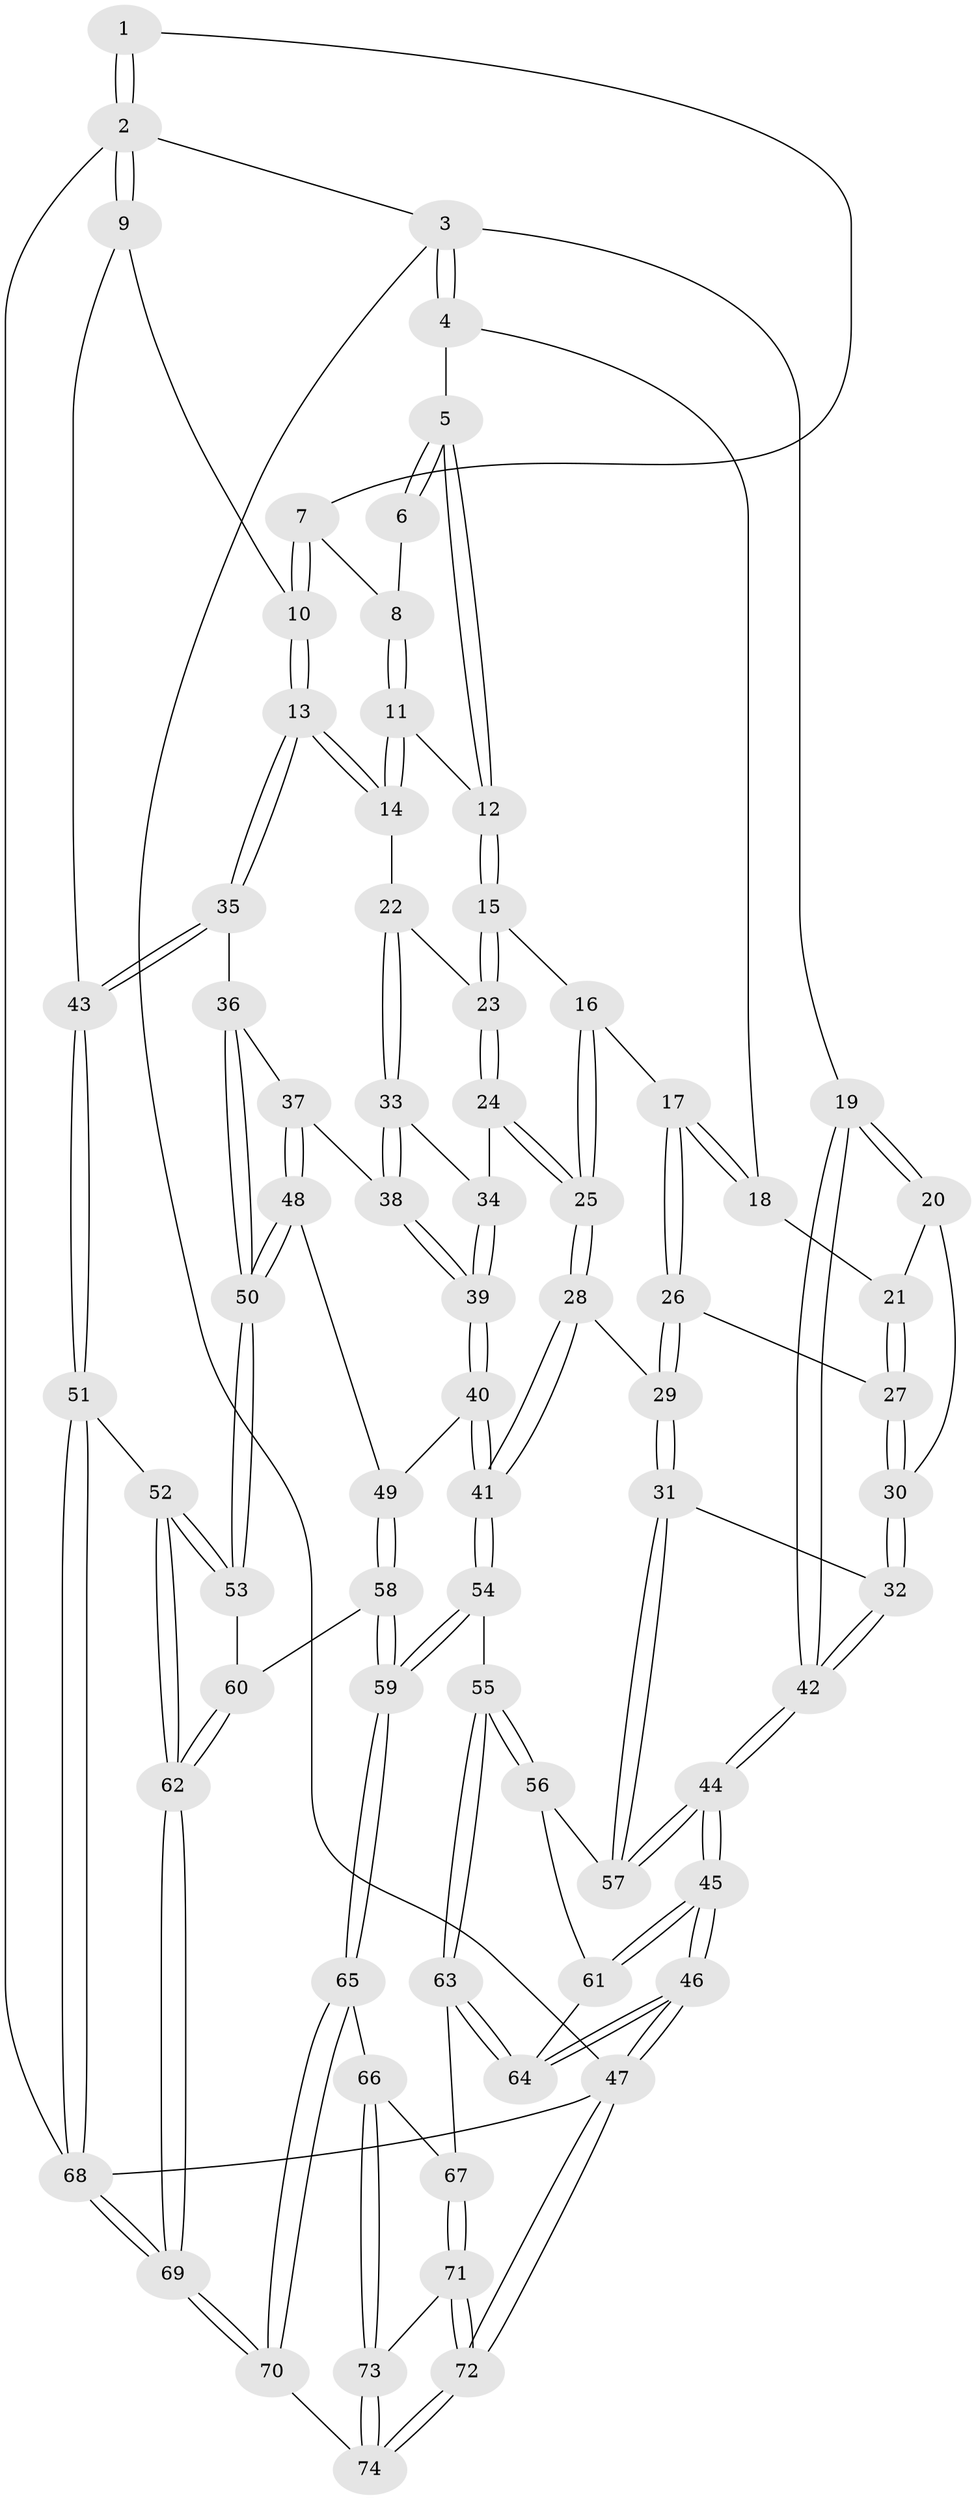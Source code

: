 // coarse degree distribution, {3: 0.09803921568627451, 6: 0.13725490196078433, 5: 0.37254901960784315, 4: 0.39215686274509803}
// Generated by graph-tools (version 1.1) at 2025/52/02/27/25 19:52:39]
// undirected, 74 vertices, 182 edges
graph export_dot {
graph [start="1"]
  node [color=gray90,style=filled];
  1 [pos="+1+0"];
  2 [pos="+1+0"];
  3 [pos="+0+0"];
  4 [pos="+0.24465744954037097+0"];
  5 [pos="+0.37268981293801584+0"];
  6 [pos="+0.5148372300329229+0"];
  7 [pos="+0.8125982304946605+0.040875046561063756"];
  8 [pos="+0.6862813048981743+0.09076688482789054"];
  9 [pos="+1+0.06507410686503345"];
  10 [pos="+0.8403020952255638+0.19182867366724704"];
  11 [pos="+0.6790996049084352+0.101511386146815"];
  12 [pos="+0.4419645513319267+0.05792151287501228"];
  13 [pos="+0.7924138407416823+0.30760075127636655"];
  14 [pos="+0.6583420650948991+0.2298965473607309"];
  15 [pos="+0.4490013944233208+0.11286128550621012"];
  16 [pos="+0.3061544548857412+0.21853187991190615"];
  17 [pos="+0.24755881138208533+0.21591465529027776"];
  18 [pos="+0.22751834839336887+0"];
  19 [pos="+0+0"];
  20 [pos="+0.04256603083614303+0.2078161974416987"];
  21 [pos="+0.13058866524888035+0.21253288680881313"];
  22 [pos="+0.5700362085104683+0.23700737281105866"];
  23 [pos="+0.4881239864658697+0.1910077570991597"];
  24 [pos="+0.411043743999978+0.30606383725673053"];
  25 [pos="+0.3718004007796029+0.3472006266989517"];
  26 [pos="+0.20835318501126496+0.25451222984288474"];
  27 [pos="+0.17229886401808336+0.23937198272263985"];
  28 [pos="+0.3394520413187811+0.4245928454664971"];
  29 [pos="+0.234137544633037+0.43851097663135113"];
  30 [pos="+0.07454567160898289+0.34225898782766906"];
  31 [pos="+0.22305796076187454+0.44648583958388627"];
  32 [pos="+0.07755187342889118+0.39328565240610963"];
  33 [pos="+0.5677169678248881+0.25419758637558343"];
  34 [pos="+0.5220633733484857+0.3600884398703797"];
  35 [pos="+0.8017828400953231+0.3323519685777919"];
  36 [pos="+0.7359828910037551+0.3913917273790071"];
  37 [pos="+0.6393836202453371+0.42618217911216233"];
  38 [pos="+0.6163738785587828+0.42706547766496133"];
  39 [pos="+0.5106032026781827+0.4729402628615745"];
  40 [pos="+0.48174524680316716+0.5018832927057657"];
  41 [pos="+0.46664421195389194+0.5051775523854131"];
  42 [pos="+0+0.46352360395601483"];
  43 [pos="+1+0.5029132573339682"];
  44 [pos="+0+0.5198297052629106"];
  45 [pos="+0+0.677374242413641"];
  46 [pos="+0+1"];
  47 [pos="+0+1"];
  48 [pos="+0.6706142596674207+0.5847886055913972"];
  49 [pos="+0.5676321870282856+0.5610500218395672"];
  50 [pos="+0.7111841402460463+0.6073735990510157"];
  51 [pos="+1+0.5355254723330743"];
  52 [pos="+0.9150678890675795+0.6177079995955078"];
  53 [pos="+0.7310488826372458+0.6330479700019314"];
  54 [pos="+0.41797460447070167+0.6719561119738854"];
  55 [pos="+0.30814795613548734+0.6916573187104169"];
  56 [pos="+0.18864528913372366+0.6210704385053178"];
  57 [pos="+0.1829652664733742+0.5863227050878835"];
  58 [pos="+0.5717805680840179+0.7292368788555118"];
  59 [pos="+0.516612191094622+0.7828015818694495"];
  60 [pos="+0.7142535975661514+0.6609847302907009"];
  61 [pos="+0.16997849538924487+0.6454611199482053"];
  62 [pos="+0.7541806734615799+1"];
  63 [pos="+0.2899344344767456+0.8276913618714351"];
  64 [pos="+0.08408325097655388+0.8257336338930592"];
  65 [pos="+0.5230017949926665+0.8610617141528069"];
  66 [pos="+0.3693320316723259+0.8664290151817952"];
  67 [pos="+0.30629662127323665+0.8529597742019087"];
  68 [pos="+1+1"];
  69 [pos="+0.7371111423581647+1"];
  70 [pos="+0.6952385759591321+1"];
  71 [pos="+0.28969447332833215+0.8902207953122521"];
  72 [pos="+0+1"];
  73 [pos="+0.34265969755541026+1"];
  74 [pos="+0.3644450835019806+1"];
  1 -- 2;
  1 -- 2;
  1 -- 7;
  2 -- 3;
  2 -- 9;
  2 -- 9;
  2 -- 68;
  3 -- 4;
  3 -- 4;
  3 -- 19;
  3 -- 47;
  4 -- 5;
  4 -- 18;
  5 -- 6;
  5 -- 6;
  5 -- 12;
  5 -- 12;
  6 -- 8;
  7 -- 8;
  7 -- 10;
  7 -- 10;
  8 -- 11;
  8 -- 11;
  9 -- 10;
  9 -- 43;
  10 -- 13;
  10 -- 13;
  11 -- 12;
  11 -- 14;
  11 -- 14;
  12 -- 15;
  12 -- 15;
  13 -- 14;
  13 -- 14;
  13 -- 35;
  13 -- 35;
  14 -- 22;
  15 -- 16;
  15 -- 23;
  15 -- 23;
  16 -- 17;
  16 -- 25;
  16 -- 25;
  17 -- 18;
  17 -- 18;
  17 -- 26;
  17 -- 26;
  18 -- 21;
  19 -- 20;
  19 -- 20;
  19 -- 42;
  19 -- 42;
  20 -- 21;
  20 -- 30;
  21 -- 27;
  21 -- 27;
  22 -- 23;
  22 -- 33;
  22 -- 33;
  23 -- 24;
  23 -- 24;
  24 -- 25;
  24 -- 25;
  24 -- 34;
  25 -- 28;
  25 -- 28;
  26 -- 27;
  26 -- 29;
  26 -- 29;
  27 -- 30;
  27 -- 30;
  28 -- 29;
  28 -- 41;
  28 -- 41;
  29 -- 31;
  29 -- 31;
  30 -- 32;
  30 -- 32;
  31 -- 32;
  31 -- 57;
  31 -- 57;
  32 -- 42;
  32 -- 42;
  33 -- 34;
  33 -- 38;
  33 -- 38;
  34 -- 39;
  34 -- 39;
  35 -- 36;
  35 -- 43;
  35 -- 43;
  36 -- 37;
  36 -- 50;
  36 -- 50;
  37 -- 38;
  37 -- 48;
  37 -- 48;
  38 -- 39;
  38 -- 39;
  39 -- 40;
  39 -- 40;
  40 -- 41;
  40 -- 41;
  40 -- 49;
  41 -- 54;
  41 -- 54;
  42 -- 44;
  42 -- 44;
  43 -- 51;
  43 -- 51;
  44 -- 45;
  44 -- 45;
  44 -- 57;
  44 -- 57;
  45 -- 46;
  45 -- 46;
  45 -- 61;
  45 -- 61;
  46 -- 47;
  46 -- 47;
  46 -- 64;
  46 -- 64;
  47 -- 72;
  47 -- 72;
  47 -- 68;
  48 -- 49;
  48 -- 50;
  48 -- 50;
  49 -- 58;
  49 -- 58;
  50 -- 53;
  50 -- 53;
  51 -- 52;
  51 -- 68;
  51 -- 68;
  52 -- 53;
  52 -- 53;
  52 -- 62;
  52 -- 62;
  53 -- 60;
  54 -- 55;
  54 -- 59;
  54 -- 59;
  55 -- 56;
  55 -- 56;
  55 -- 63;
  55 -- 63;
  56 -- 57;
  56 -- 61;
  58 -- 59;
  58 -- 59;
  58 -- 60;
  59 -- 65;
  59 -- 65;
  60 -- 62;
  60 -- 62;
  61 -- 64;
  62 -- 69;
  62 -- 69;
  63 -- 64;
  63 -- 64;
  63 -- 67;
  65 -- 66;
  65 -- 70;
  65 -- 70;
  66 -- 67;
  66 -- 73;
  66 -- 73;
  67 -- 71;
  67 -- 71;
  68 -- 69;
  68 -- 69;
  69 -- 70;
  69 -- 70;
  70 -- 74;
  71 -- 72;
  71 -- 72;
  71 -- 73;
  72 -- 74;
  72 -- 74;
  73 -- 74;
  73 -- 74;
}
